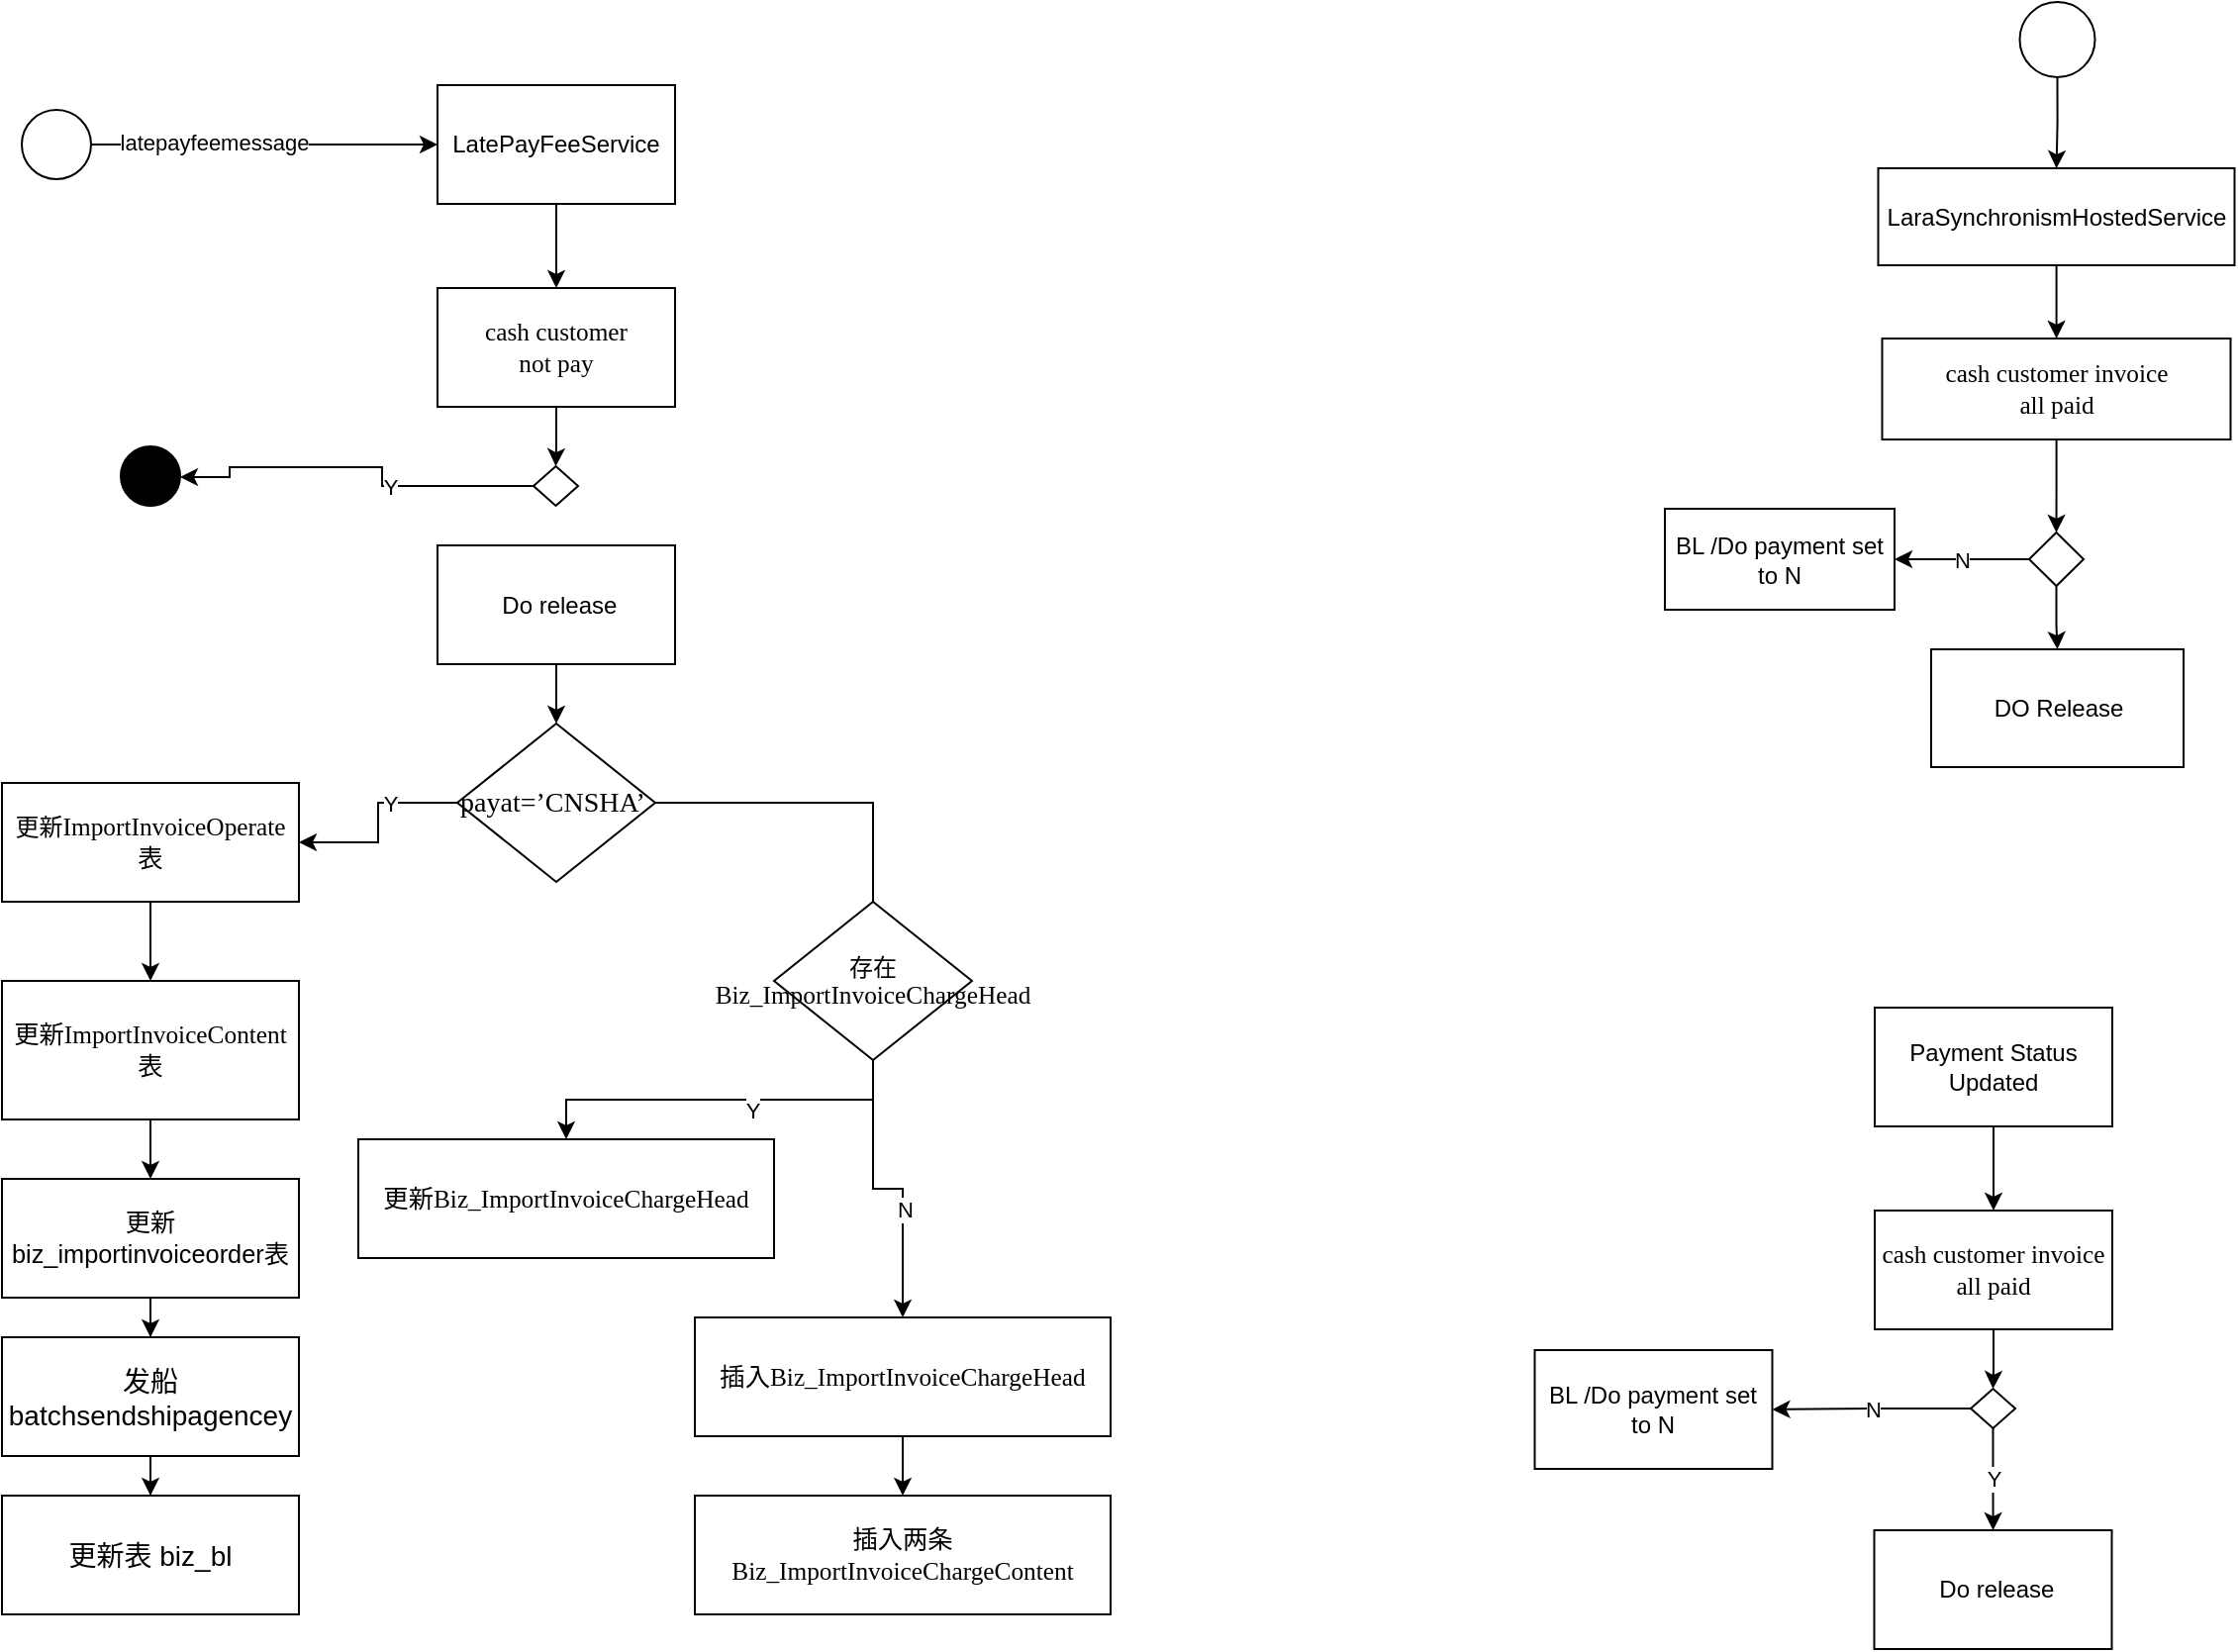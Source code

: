 <mxfile version="20.6.0" type="github">
  <diagram id="prtHgNgQTEPvFCAcTncT" name="Page-1">
    <mxGraphModel dx="1422" dy="794" grid="0" gridSize="10" guides="1" tooltips="1" connect="1" arrows="1" fold="1" page="1" pageScale="1" pageWidth="827" pageHeight="10000" math="0" shadow="0">
      <root>
        <mxCell id="0" />
        <mxCell id="1" parent="0" />
        <mxCell id="R7jAdwDOwRKJz8v9XTPW-25" value="" style="edgeStyle=orthogonalEdgeStyle;rounded=0;orthogonalLoop=1;jettySize=auto;html=1;" parent="1" source="R7jAdwDOwRKJz8v9XTPW-21" target="R7jAdwDOwRKJz8v9XTPW-24" edge="1">
          <mxGeometry relative="1" as="geometry" />
        </mxCell>
        <mxCell id="R7jAdwDOwRKJz8v9XTPW-26" value="latepayfeemessage" style="edgeLabel;html=1;align=center;verticalAlign=middle;resizable=0;points=[];" parent="R7jAdwDOwRKJz8v9XTPW-25" vertex="1" connectable="0">
          <mxGeometry x="-0.289" y="2" relative="1" as="geometry">
            <mxPoint y="1" as="offset" />
          </mxGeometry>
        </mxCell>
        <mxCell id="R7jAdwDOwRKJz8v9XTPW-21" value="" style="ellipse;whiteSpace=wrap;html=1;aspect=fixed;" parent="1" vertex="1">
          <mxGeometry x="90" y="242.5" width="35" height="35" as="geometry" />
        </mxCell>
        <mxCell id="R7jAdwDOwRKJz8v9XTPW-28" value="" style="edgeStyle=orthogonalEdgeStyle;rounded=0;orthogonalLoop=1;jettySize=auto;html=1;" parent="1" source="R7jAdwDOwRKJz8v9XTPW-24" target="R7jAdwDOwRKJz8v9XTPW-27" edge="1">
          <mxGeometry relative="1" as="geometry" />
        </mxCell>
        <mxCell id="R7jAdwDOwRKJz8v9XTPW-24" value="LatePayFeeService" style="whiteSpace=wrap;html=1;" parent="1" vertex="1">
          <mxGeometry x="300" y="230" width="120" height="60" as="geometry" />
        </mxCell>
        <mxCell id="R7jAdwDOwRKJz8v9XTPW-30" value="" style="edgeStyle=orthogonalEdgeStyle;rounded=0;orthogonalLoop=1;jettySize=auto;html=1;" parent="1" source="R7jAdwDOwRKJz8v9XTPW-27" target="R7jAdwDOwRKJz8v9XTPW-29" edge="1">
          <mxGeometry relative="1" as="geometry" />
        </mxCell>
        <mxCell id="R7jAdwDOwRKJz8v9XTPW-27" value="&lt;span style=&quot;font-size: 9.5pt; font-family: DengXian;&quot;&gt;cash customer &lt;br&gt;not pay&lt;/span&gt;" style="whiteSpace=wrap;html=1;" parent="1" vertex="1">
          <mxGeometry x="300" y="332.5" width="120" height="60" as="geometry" />
        </mxCell>
        <mxCell id="R7jAdwDOwRKJz8v9XTPW-32" value="" style="edgeStyle=orthogonalEdgeStyle;rounded=0;orthogonalLoop=1;jettySize=auto;html=1;" parent="1" source="R7jAdwDOwRKJz8v9XTPW-29" target="R7jAdwDOwRKJz8v9XTPW-68" edge="1">
          <mxGeometry relative="1" as="geometry">
            <mxPoint x="195" y="436" as="targetPoint" />
            <Array as="points">
              <mxPoint x="272" y="433" />
              <mxPoint x="272" y="423" />
              <mxPoint x="195" y="423" />
              <mxPoint x="195" y="428" />
            </Array>
          </mxGeometry>
        </mxCell>
        <mxCell id="R7jAdwDOwRKJz8v9XTPW-33" value="Y" style="edgeLabel;html=1;align=center;verticalAlign=middle;resizable=0;points=[];" parent="R7jAdwDOwRKJz8v9XTPW-32" vertex="1" connectable="0">
          <mxGeometry x="-0.246" relative="1" as="geometry">
            <mxPoint as="offset" />
          </mxGeometry>
        </mxCell>
        <mxCell id="R7jAdwDOwRKJz8v9XTPW-29" value="" style="rhombus;whiteSpace=wrap;html=1;" parent="1" vertex="1">
          <mxGeometry x="348.5" y="422.5" width="22.5" height="20" as="geometry" />
        </mxCell>
        <mxCell id="MFNgjB4UlngVkMC83aBk-51" style="edgeStyle=orthogonalEdgeStyle;rounded=0;orthogonalLoop=1;jettySize=auto;html=1;entryX=0.5;entryY=0;entryDx=0;entryDy=0;" parent="1" source="R7jAdwDOwRKJz8v9XTPW-34" target="R7jAdwDOwRKJz8v9XTPW-37" edge="1">
          <mxGeometry relative="1" as="geometry" />
        </mxCell>
        <mxCell id="R7jAdwDOwRKJz8v9XTPW-34" value="&amp;nbsp;Do release" style="whiteSpace=wrap;html=1;" parent="1" vertex="1">
          <mxGeometry x="300" y="462.5" width="120" height="60" as="geometry" />
        </mxCell>
        <mxCell id="R7jAdwDOwRKJz8v9XTPW-42" value="" style="edgeStyle=orthogonalEdgeStyle;rounded=0;orthogonalLoop=1;jettySize=auto;html=1;" parent="1" source="R7jAdwDOwRKJz8v9XTPW-37" target="R7jAdwDOwRKJz8v9XTPW-41" edge="1">
          <mxGeometry relative="1" as="geometry" />
        </mxCell>
        <mxCell id="R7jAdwDOwRKJz8v9XTPW-53" value="Y" style="edgeLabel;html=1;align=center;verticalAlign=middle;resizable=0;points=[];" parent="R7jAdwDOwRKJz8v9XTPW-42" vertex="1" connectable="0">
          <mxGeometry x="-0.32" relative="1" as="geometry">
            <mxPoint as="offset" />
          </mxGeometry>
        </mxCell>
        <mxCell id="R7jAdwDOwRKJz8v9XTPW-60" style="edgeStyle=orthogonalEdgeStyle;rounded=0;orthogonalLoop=1;jettySize=auto;html=1;entryX=0.5;entryY=0;entryDx=0;entryDy=0;" parent="1" source="R7jAdwDOwRKJz8v9XTPW-37" target="R7jAdwDOwRKJz8v9XTPW-59" edge="1">
          <mxGeometry relative="1" as="geometry">
            <Array as="points">
              <mxPoint x="520" y="592.5" />
              <mxPoint x="520" y="652.5" />
            </Array>
          </mxGeometry>
        </mxCell>
        <mxCell id="R7jAdwDOwRKJz8v9XTPW-37" value="&lt;span style=&quot;font-size:10.5pt;mso-bidi-font-size:&lt;br/&gt;11.0pt;font-family:DengXian;mso-ascii-theme-font:minor-latin;mso-fareast-theme-font:&lt;br/&gt;minor-fareast;mso-hansi-theme-font:minor-latin;mso-bidi-font-family:&amp;quot;Times New Roman&amp;quot;;&lt;br/&gt;mso-bidi-theme-font:minor-bidi;mso-ansi-language:EN-US;mso-fareast-language:&lt;br/&gt;ZH-CN;mso-bidi-language:AR-SA&quot; lang=&quot;EN-US&quot;&gt;payat=’CNSHA’&amp;nbsp;&lt;/span&gt;" style="rhombus;whiteSpace=wrap;html=1;" parent="1" vertex="1">
          <mxGeometry x="310" y="552.5" width="100" height="80" as="geometry" />
        </mxCell>
        <mxCell id="R7jAdwDOwRKJz8v9XTPW-44" style="edgeStyle=orthogonalEdgeStyle;rounded=0;orthogonalLoop=1;jettySize=auto;html=1;" parent="1" source="R7jAdwDOwRKJz8v9XTPW-41" target="R7jAdwDOwRKJz8v9XTPW-43" edge="1">
          <mxGeometry relative="1" as="geometry" />
        </mxCell>
        <mxCell id="R7jAdwDOwRKJz8v9XTPW-41" value="更新&lt;span style=&quot;font-size: 9.5pt; font-family: Consolas;&quot; lang=&quot;EN-US&quot;&gt;ImportInvoiceOperate&lt;/span&gt;&lt;span style=&quot;font-size: 9.5pt; font-family: DengXian;&quot;&gt;表&lt;/span&gt;" style="whiteSpace=wrap;html=1;" parent="1" vertex="1">
          <mxGeometry x="80" y="582.5" width="150" height="60" as="geometry" />
        </mxCell>
        <mxCell id="R7jAdwDOwRKJz8v9XTPW-46" value="" style="edgeStyle=orthogonalEdgeStyle;rounded=0;orthogonalLoop=1;jettySize=auto;html=1;" parent="1" source="R7jAdwDOwRKJz8v9XTPW-43" target="R7jAdwDOwRKJz8v9XTPW-45" edge="1">
          <mxGeometry relative="1" as="geometry" />
        </mxCell>
        <mxCell id="R7jAdwDOwRKJz8v9XTPW-43" value="&lt;p class=&quot;MsoListParagraph&quot;&gt;&lt;span style=&quot;background-color: initial; font-size: 9.5pt;&quot;&gt;更新&lt;/span&gt;&lt;span style=&quot;background-color: initial; font-size: 9.5pt; font-family: Consolas;&quot; lang=&quot;EN-US&quot;&gt;ImportInvoiceContent&lt;/span&gt;&lt;span style=&quot;background-color: initial; font-size: 9.5pt;&quot;&gt;表&lt;/span&gt;&lt;br&gt;&lt;/p&gt;&lt;p class=&quot;MsoListParagraph&quot;&gt;&lt;span lang=&quot;EN-US&quot;&gt;&lt;/span&gt;&lt;/p&gt;" style="whiteSpace=wrap;html=1;" parent="1" vertex="1">
          <mxGeometry x="80" y="682.5" width="150" height="70" as="geometry" />
        </mxCell>
        <mxCell id="R7jAdwDOwRKJz8v9XTPW-48" value="" style="edgeStyle=orthogonalEdgeStyle;rounded=0;orthogonalLoop=1;jettySize=auto;html=1;" parent="1" source="R7jAdwDOwRKJz8v9XTPW-45" target="R7jAdwDOwRKJz8v9XTPW-47" edge="1">
          <mxGeometry relative="1" as="geometry" />
        </mxCell>
        <mxCell id="R7jAdwDOwRKJz8v9XTPW-45" value="&lt;span style=&quot;font-size:9.5pt;font-family:DengXian;&lt;br/&gt;mso-ascii-font-family:Consolas;mso-fareast-theme-font:minor-fareast;mso-hansi-font-family:&lt;br/&gt;Consolas;mso-bidi-font-family:Consolas;mso-font-kerning:0pt;mso-ansi-language:&lt;br/&gt;EN-US;mso-fareast-language:ZH-CN;mso-bidi-language:AR-SA&quot;&gt;更新&lt;/span&gt;&lt;span style=&quot;font-size:9.5pt;font-family:&lt;br/&gt;Consolas;mso-fareast-font-family:DengXian;mso-fareast-theme-font:minor-fareast;&lt;br/&gt;mso-bidi-font-family:Consolas;mso-font-kerning:0pt;mso-ansi-language:EN-US;&lt;br/&gt;mso-fareast-language:ZH-CN;mso-bidi-language:AR-SA&quot; lang=&quot;EN-US&quot;&gt;biz_importinvoiceorder&lt;/span&gt;&lt;span style=&quot;font-size:9.5pt;font-family:&lt;br/&gt;DengXian;mso-ascii-font-family:Consolas;mso-fareast-theme-font:minor-fareast;&lt;br/&gt;mso-hansi-font-family:Consolas;mso-bidi-font-family:Consolas;mso-font-kerning:&lt;br/&gt;0pt;mso-ansi-language:EN-US;mso-fareast-language:ZH-CN;mso-bidi-language:AR-SA&quot;&gt;表&lt;/span&gt;" style="whiteSpace=wrap;html=1;" parent="1" vertex="1">
          <mxGeometry x="80" y="782.5" width="150" height="60" as="geometry" />
        </mxCell>
        <mxCell id="R7jAdwDOwRKJz8v9XTPW-50" value="" style="edgeStyle=orthogonalEdgeStyle;rounded=0;orthogonalLoop=1;jettySize=auto;html=1;" parent="1" source="R7jAdwDOwRKJz8v9XTPW-47" target="R7jAdwDOwRKJz8v9XTPW-49" edge="1">
          <mxGeometry relative="1" as="geometry" />
        </mxCell>
        <mxCell id="R7jAdwDOwRKJz8v9XTPW-47" value="&lt;span style=&quot;font-size:10.5pt;mso-bidi-font-size:11.0pt;&lt;br/&gt;font-family:DengXian;mso-ascii-theme-font:minor-latin;mso-fareast-theme-font:&lt;br/&gt;minor-fareast;mso-hansi-theme-font:minor-latin;mso-bidi-font-family:&amp;quot;Times New Roman&amp;quot;;&lt;br/&gt;mso-bidi-theme-font:minor-bidi;mso-ansi-language:EN-US;mso-fareast-language:&lt;br/&gt;ZH-CN;mso-bidi-language:AR-SA&quot;&gt;发船 &lt;span lang=&quot;EN-US&quot;&gt;batchsendshipagencey&lt;/span&gt;&lt;/span&gt;" style="whiteSpace=wrap;html=1;" parent="1" vertex="1">
          <mxGeometry x="80" y="862.5" width="150" height="60" as="geometry" />
        </mxCell>
        <mxCell id="R7jAdwDOwRKJz8v9XTPW-49" value="&lt;span style=&quot;font-size:10.5pt;mso-bidi-font-size:11.0pt;&lt;br/&gt;font-family:DengXian;mso-ascii-theme-font:minor-latin;mso-fareast-theme-font:&lt;br/&gt;minor-fareast;mso-hansi-theme-font:minor-latin;mso-bidi-font-family:&amp;quot;Times New Roman&amp;quot;;&lt;br/&gt;mso-bidi-theme-font:minor-bidi;mso-ansi-language:EN-US;mso-fareast-language:&lt;br/&gt;ZH-CN;mso-bidi-language:AR-SA&quot;&gt;更新表 &lt;span lang=&quot;EN-US&quot;&gt;biz_bl&lt;/span&gt;&lt;/span&gt;" style="whiteSpace=wrap;html=1;" parent="1" vertex="1">
          <mxGeometry x="80" y="942.5" width="150" height="60" as="geometry" />
        </mxCell>
        <mxCell id="R7jAdwDOwRKJz8v9XTPW-56" value="" style="edgeStyle=orthogonalEdgeStyle;rounded=0;orthogonalLoop=1;jettySize=auto;html=1;" parent="1" source="R7jAdwDOwRKJz8v9XTPW-51" target="R7jAdwDOwRKJz8v9XTPW-55" edge="1">
          <mxGeometry relative="1" as="geometry" />
        </mxCell>
        <mxCell id="R7jAdwDOwRKJz8v9XTPW-51" value="&lt;span style=&quot;font-size: 9.5pt; font-family: Consolas;&quot; lang=&quot;EN-US&quot;&gt;插入Biz_ImportInvoiceChargeHead&lt;/span&gt;" style="whiteSpace=wrap;html=1;" parent="1" vertex="1">
          <mxGeometry x="430" y="852.5" width="210" height="60" as="geometry" />
        </mxCell>
        <mxCell id="R7jAdwDOwRKJz8v9XTPW-55" value="&lt;span style=&quot;font-size: 9.5pt; font-family: Consolas;&quot; lang=&quot;EN-US&quot;&gt;插入两条Biz_ImportInvoiceChargeContent&lt;/span&gt;" style="whiteSpace=wrap;html=1;" parent="1" vertex="1">
          <mxGeometry x="430" y="942.5" width="210" height="60" as="geometry" />
        </mxCell>
        <mxCell id="R7jAdwDOwRKJz8v9XTPW-61" style="edgeStyle=orthogonalEdgeStyle;rounded=0;orthogonalLoop=1;jettySize=auto;html=1;entryX=0.5;entryY=0;entryDx=0;entryDy=0;" parent="1" source="R7jAdwDOwRKJz8v9XTPW-59" target="R7jAdwDOwRKJz8v9XTPW-67" edge="1">
          <mxGeometry relative="1" as="geometry" />
        </mxCell>
        <mxCell id="R7jAdwDOwRKJz8v9XTPW-64" value="Y" style="edgeLabel;html=1;align=center;verticalAlign=middle;resizable=0;points=[];" parent="R7jAdwDOwRKJz8v9XTPW-61" vertex="1" connectable="0">
          <mxGeometry x="-0.167" y="5" relative="1" as="geometry">
            <mxPoint as="offset" />
          </mxGeometry>
        </mxCell>
        <mxCell id="R7jAdwDOwRKJz8v9XTPW-63" style="edgeStyle=orthogonalEdgeStyle;rounded=0;orthogonalLoop=1;jettySize=auto;html=1;" parent="1" source="R7jAdwDOwRKJz8v9XTPW-59" target="R7jAdwDOwRKJz8v9XTPW-51" edge="1">
          <mxGeometry relative="1" as="geometry">
            <mxPoint x="680" y="772.5" as="targetPoint" />
          </mxGeometry>
        </mxCell>
        <mxCell id="R7jAdwDOwRKJz8v9XTPW-65" value="N" style="edgeLabel;html=1;align=center;verticalAlign=middle;resizable=0;points=[];" parent="R7jAdwDOwRKJz8v9XTPW-63" vertex="1" connectable="0">
          <mxGeometry x="0.24" y="1" relative="1" as="geometry">
            <mxPoint as="offset" />
          </mxGeometry>
        </mxCell>
        <mxCell id="R7jAdwDOwRKJz8v9XTPW-59" value="&lt;span lang=&quot;EN-US&quot;&gt;存在&lt;/span&gt;&lt;span style=&quot;font-family: Consolas; font-size: 12.667px;&quot;&gt;Biz_ImportInvoiceChargeHead&lt;/span&gt;" style="rhombus;whiteSpace=wrap;html=1;" parent="1" vertex="1">
          <mxGeometry x="470" y="642.5" width="100" height="80" as="geometry" />
        </mxCell>
        <mxCell id="R7jAdwDOwRKJz8v9XTPW-67" value="&lt;span style=&quot;font-size: 9.5pt; font-family: Consolas;&quot; lang=&quot;EN-US&quot;&gt;更新Biz_ImportInvoiceChargeHead&lt;/span&gt;" style="whiteSpace=wrap;html=1;" parent="1" vertex="1">
          <mxGeometry x="260" y="762.5" width="210" height="60" as="geometry" />
        </mxCell>
        <mxCell id="R7jAdwDOwRKJz8v9XTPW-68" value="" style="ellipse;whiteSpace=wrap;html=1;aspect=fixed;fillColor=#000000;" parent="1" vertex="1">
          <mxGeometry x="140" y="412.5" width="30" height="30" as="geometry" />
        </mxCell>
        <mxCell id="zX2r2JAr9UBAhos9F4Ko-21" style="edgeStyle=orthogonalEdgeStyle;rounded=0;orthogonalLoop=1;jettySize=auto;html=1;" edge="1" parent="1" source="MFNgjB4UlngVkMC83aBk-2" target="MFNgjB4UlngVkMC83aBk-6">
          <mxGeometry relative="1" as="geometry" />
        </mxCell>
        <mxCell id="MFNgjB4UlngVkMC83aBk-2" value="" style="ellipse;whiteSpace=wrap;html=1;aspect=fixed;" parent="1" vertex="1">
          <mxGeometry x="1099.25" y="188" width="38" height="38" as="geometry" />
        </mxCell>
        <mxCell id="zX2r2JAr9UBAhos9F4Ko-20" style="edgeStyle=orthogonalEdgeStyle;rounded=0;orthogonalLoop=1;jettySize=auto;html=1;" edge="1" parent="1" source="MFNgjB4UlngVkMC83aBk-6" target="MFNgjB4UlngVkMC83aBk-29">
          <mxGeometry relative="1" as="geometry" />
        </mxCell>
        <mxCell id="MFNgjB4UlngVkMC83aBk-6" value="LaraSynchronismHostedService" style="rounded=0;whiteSpace=wrap;html=1;" parent="1" vertex="1">
          <mxGeometry x="1027.75" y="272" width="180" height="49" as="geometry" />
        </mxCell>
        <mxCell id="MFNgjB4UlngVkMC83aBk-40" value="" style="edgeStyle=orthogonalEdgeStyle;rounded=0;orthogonalLoop=1;jettySize=auto;html=1;" parent="1" source="MFNgjB4UlngVkMC83aBk-29" target="MFNgjB4UlngVkMC83aBk-39" edge="1">
          <mxGeometry relative="1" as="geometry" />
        </mxCell>
        <mxCell id="MFNgjB4UlngVkMC83aBk-29" value="&lt;span style=&quot;font-family: DengXian; font-size: 12.667px;&quot;&gt;cash customer invoice&lt;/span&gt;&lt;br style=&quot;font-family: DengXian; font-size: 12.667px;&quot;&gt;&lt;span style=&quot;font-family: DengXian; font-size: 12.667px;&quot;&gt;all paid&lt;/span&gt;" style="whiteSpace=wrap;html=1;" parent="1" vertex="1">
          <mxGeometry x="1029.75" y="358" width="176" height="51" as="geometry" />
        </mxCell>
        <mxCell id="zX2r2JAr9UBAhos9F4Ko-18" value="N" style="edgeStyle=orthogonalEdgeStyle;rounded=0;orthogonalLoop=1;jettySize=auto;html=1;" edge="1" parent="1" source="MFNgjB4UlngVkMC83aBk-39" target="zX2r2JAr9UBAhos9F4Ko-16">
          <mxGeometry relative="1" as="geometry" />
        </mxCell>
        <mxCell id="zX2r2JAr9UBAhos9F4Ko-19" style="edgeStyle=orthogonalEdgeStyle;rounded=0;orthogonalLoop=1;jettySize=auto;html=1;" edge="1" parent="1" source="MFNgjB4UlngVkMC83aBk-39" target="MFNgjB4UlngVkMC83aBk-44">
          <mxGeometry relative="1" as="geometry" />
        </mxCell>
        <mxCell id="MFNgjB4UlngVkMC83aBk-39" value="" style="rhombus;whiteSpace=wrap;html=1;" parent="1" vertex="1">
          <mxGeometry x="1104" y="456" width="27.5" height="27" as="geometry" />
        </mxCell>
        <mxCell id="MFNgjB4UlngVkMC83aBk-44" value="DO Release" style="whiteSpace=wrap;html=1;" parent="1" vertex="1">
          <mxGeometry x="1054.5" y="515" width="127.5" height="59.5" as="geometry" />
        </mxCell>
        <mxCell id="zX2r2JAr9UBAhos9F4Ko-4" value="" style="edgeStyle=orthogonalEdgeStyle;rounded=0;orthogonalLoop=1;jettySize=auto;html=1;" edge="1" parent="1" source="zX2r2JAr9UBAhos9F4Ko-5" target="zX2r2JAr9UBAhos9F4Ko-7">
          <mxGeometry relative="1" as="geometry" />
        </mxCell>
        <mxCell id="zX2r2JAr9UBAhos9F4Ko-5" value="Payment Status Updated" style="whiteSpace=wrap;html=1;" vertex="1" parent="1">
          <mxGeometry x="1026" y="696" width="120" height="60" as="geometry" />
        </mxCell>
        <mxCell id="zX2r2JAr9UBAhos9F4Ko-6" value="" style="edgeStyle=orthogonalEdgeStyle;rounded=0;orthogonalLoop=1;jettySize=auto;html=1;" edge="1" parent="1" source="zX2r2JAr9UBAhos9F4Ko-7" target="zX2r2JAr9UBAhos9F4Ko-10">
          <mxGeometry relative="1" as="geometry" />
        </mxCell>
        <mxCell id="zX2r2JAr9UBAhos9F4Ko-7" value="&lt;span style=&quot;font-size: 9.5pt; font-family: DengXian;&quot;&gt;cash customer invoice&lt;br&gt;all paid&lt;/span&gt;" style="whiteSpace=wrap;html=1;" vertex="1" parent="1">
          <mxGeometry x="1026" y="798.5" width="120" height="60" as="geometry" />
        </mxCell>
        <mxCell id="zX2r2JAr9UBAhos9F4Ko-13" value="Y" style="edgeStyle=orthogonalEdgeStyle;rounded=0;orthogonalLoop=1;jettySize=auto;html=1;" edge="1" parent="1" source="zX2r2JAr9UBAhos9F4Ko-10" target="zX2r2JAr9UBAhos9F4Ko-11">
          <mxGeometry relative="1" as="geometry" />
        </mxCell>
        <mxCell id="zX2r2JAr9UBAhos9F4Ko-15" value="N" style="edgeStyle=orthogonalEdgeStyle;rounded=0;orthogonalLoop=1;jettySize=auto;html=1;entryX=1;entryY=0.5;entryDx=0;entryDy=0;" edge="1" parent="1" source="zX2r2JAr9UBAhos9F4Ko-10" target="zX2r2JAr9UBAhos9F4Ko-14">
          <mxGeometry relative="1" as="geometry" />
        </mxCell>
        <mxCell id="zX2r2JAr9UBAhos9F4Ko-10" value="" style="rhombus;whiteSpace=wrap;html=1;" vertex="1" parent="1">
          <mxGeometry x="1074.5" y="888.5" width="22.5" height="20" as="geometry" />
        </mxCell>
        <mxCell id="zX2r2JAr9UBAhos9F4Ko-11" value="&amp;nbsp;Do release" style="whiteSpace=wrap;html=1;" vertex="1" parent="1">
          <mxGeometry x="1025.75" y="960" width="120" height="60" as="geometry" />
        </mxCell>
        <mxCell id="zX2r2JAr9UBAhos9F4Ko-14" value="BL /Do payment set to N" style="whiteSpace=wrap;html=1;" vertex="1" parent="1">
          <mxGeometry x="854.25" y="869" width="120" height="60" as="geometry" />
        </mxCell>
        <mxCell id="zX2r2JAr9UBAhos9F4Ko-16" value="BL /Do payment set to N" style="whiteSpace=wrap;html=1;" vertex="1" parent="1">
          <mxGeometry x="920" y="444" width="116" height="51" as="geometry" />
        </mxCell>
      </root>
    </mxGraphModel>
  </diagram>
</mxfile>
